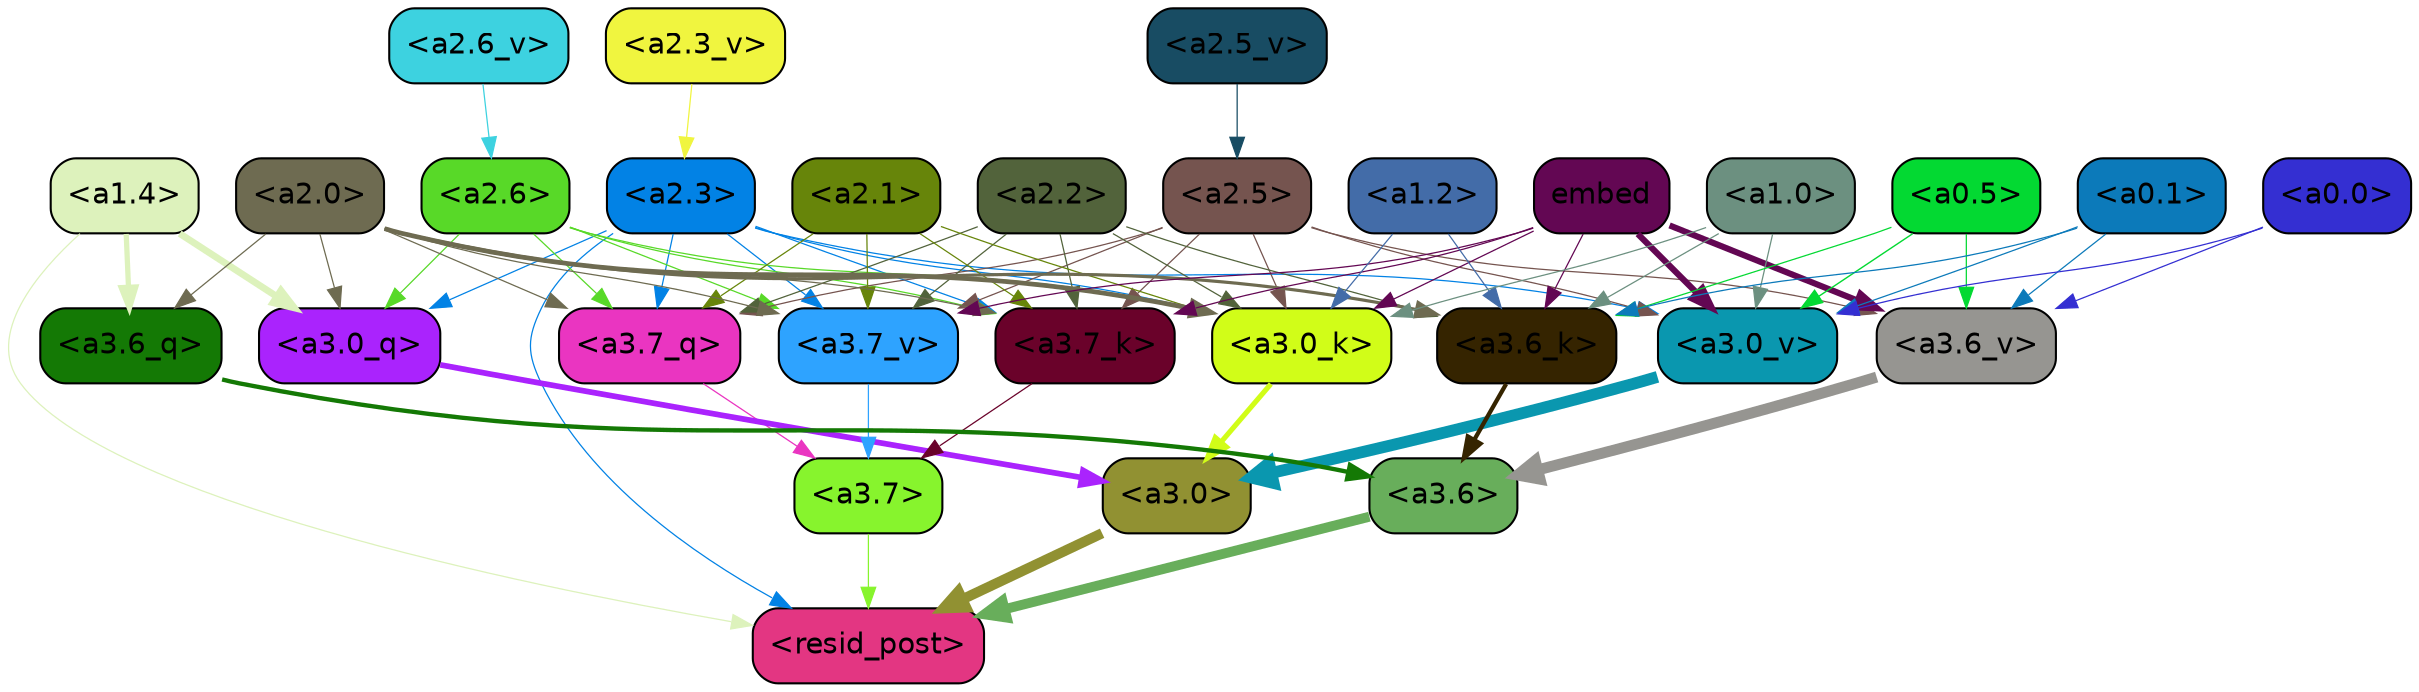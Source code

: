 strict digraph "" {
	graph [bgcolor=transparent,
		layout=dot,
		overlap=false,
		splines=true
	];
	"<a3.7>"	[color=black,
		fillcolor="#87f42d",
		fontname=Helvetica,
		shape=box,
		style="filled, rounded"];
	"<resid_post>"	[color=black,
		fillcolor="#e33682",
		fontname=Helvetica,
		shape=box,
		style="filled, rounded"];
	"<a3.7>" -> "<resid_post>"	[color="#87f42d",
		penwidth=0.6];
	"<a3.6>"	[color=black,
		fillcolor="#68ae5b",
		fontname=Helvetica,
		shape=box,
		style="filled, rounded"];
	"<a3.6>" -> "<resid_post>"	[color="#68ae5b",
		penwidth=4.753257989883423];
	"<a3.0>"	[color=black,
		fillcolor="#919132",
		fontname=Helvetica,
		shape=box,
		style="filled, rounded"];
	"<a3.0>" -> "<resid_post>"	[color="#919132",
		penwidth=4.90053927898407];
	"<a2.3>"	[color=black,
		fillcolor="#0282e5",
		fontname=Helvetica,
		shape=box,
		style="filled, rounded"];
	"<a2.3>" -> "<resid_post>"	[color="#0282e5",
		penwidth=0.6];
	"<a3.7_q>"	[color=black,
		fillcolor="#ea35c1",
		fontname=Helvetica,
		shape=box,
		style="filled, rounded"];
	"<a2.3>" -> "<a3.7_q>"	[color="#0282e5",
		penwidth=0.6];
	"<a3.0_q>"	[color=black,
		fillcolor="#aa23fd",
		fontname=Helvetica,
		shape=box,
		style="filled, rounded"];
	"<a2.3>" -> "<a3.0_q>"	[color="#0282e5",
		penwidth=0.6];
	"<a3.7_k>"	[color=black,
		fillcolor="#6a022a",
		fontname=Helvetica,
		shape=box,
		style="filled, rounded"];
	"<a2.3>" -> "<a3.7_k>"	[color="#0282e5",
		penwidth=0.6];
	"<a3.0_k>"	[color=black,
		fillcolor="#d1fd18",
		fontname=Helvetica,
		shape=box,
		style="filled, rounded"];
	"<a2.3>" -> "<a3.0_k>"	[color="#0282e5",
		penwidth=0.6];
	"<a3.7_v>"	[color=black,
		fillcolor="#2ea3ff",
		fontname=Helvetica,
		shape=box,
		style="filled, rounded"];
	"<a2.3>" -> "<a3.7_v>"	[color="#0282e5",
		penwidth=0.6];
	"<a3.0_v>"	[color=black,
		fillcolor="#0a97af",
		fontname=Helvetica,
		shape=box,
		style="filled, rounded"];
	"<a2.3>" -> "<a3.0_v>"	[color="#0282e5",
		penwidth=0.6];
	"<a1.4>"	[color=black,
		fillcolor="#ddf2bc",
		fontname=Helvetica,
		shape=box,
		style="filled, rounded"];
	"<a1.4>" -> "<resid_post>"	[color="#ddf2bc",
		penwidth=0.6];
	"<a3.6_q>"	[color=black,
		fillcolor="#147905",
		fontname=Helvetica,
		shape=box,
		style="filled, rounded"];
	"<a1.4>" -> "<a3.6_q>"	[color="#ddf2bc",
		penwidth=2.5149343013763428];
	"<a1.4>" -> "<a3.0_q>"	[color="#ddf2bc",
		penwidth=3.2760138511657715];
	"<a3.7_q>" -> "<a3.7>"	[color="#ea35c1",
		penwidth=0.6];
	"<a3.6_q>" -> "<a3.6>"	[color="#147905",
		penwidth=2.091020345687866];
	"<a3.0_q>" -> "<a3.0>"	[color="#aa23fd",
		penwidth=2.7421876192092896];
	"<a3.7_k>" -> "<a3.7>"	[color="#6a022a",
		penwidth=0.6];
	"<a3.6_k>"	[color=black,
		fillcolor="#352400",
		fontname=Helvetica,
		shape=box,
		style="filled, rounded"];
	"<a3.6_k>" -> "<a3.6>"	[color="#352400",
		penwidth=2.048597991466522];
	"<a3.0_k>" -> "<a3.0>"	[color="#d1fd18",
		penwidth=2.476402521133423];
	"<a3.7_v>" -> "<a3.7>"	[color="#2ea3ff",
		penwidth=0.6];
	"<a3.6_v>"	[color=black,
		fillcolor="#969591",
		fontname=Helvetica,
		shape=box,
		style="filled, rounded"];
	"<a3.6_v>" -> "<a3.6>"	[color="#969591",
		penwidth=5.2550448179244995];
	"<a3.0_v>" -> "<a3.0>"	[color="#0a97af",
		penwidth=5.652270674705505];
	"<a2.6>"	[color=black,
		fillcolor="#58d928",
		fontname=Helvetica,
		shape=box,
		style="filled, rounded"];
	"<a2.6>" -> "<a3.7_q>"	[color="#58d928",
		penwidth=0.6];
	"<a2.6>" -> "<a3.0_q>"	[color="#58d928",
		penwidth=0.6];
	"<a2.6>" -> "<a3.7_k>"	[color="#58d928",
		penwidth=0.6];
	"<a2.6>" -> "<a3.0_k>"	[color="#58d928",
		penwidth=0.6];
	"<a2.6>" -> "<a3.7_v>"	[color="#58d928",
		penwidth=0.6];
	"<a2.5>"	[color=black,
		fillcolor="#75544f",
		fontname=Helvetica,
		shape=box,
		style="filled, rounded"];
	"<a2.5>" -> "<a3.7_q>"	[color="#75544f",
		penwidth=0.6];
	"<a2.5>" -> "<a3.7_k>"	[color="#75544f",
		penwidth=0.6];
	"<a2.5>" -> "<a3.0_k>"	[color="#75544f",
		penwidth=0.6];
	"<a2.5>" -> "<a3.7_v>"	[color="#75544f",
		penwidth=0.6];
	"<a2.5>" -> "<a3.6_v>"	[color="#75544f",
		penwidth=0.6];
	"<a2.5>" -> "<a3.0_v>"	[color="#75544f",
		penwidth=0.6];
	"<a2.2>"	[color=black,
		fillcolor="#52633b",
		fontname=Helvetica,
		shape=box,
		style="filled, rounded"];
	"<a2.2>" -> "<a3.7_q>"	[color="#52633b",
		penwidth=0.6];
	"<a2.2>" -> "<a3.7_k>"	[color="#52633b",
		penwidth=0.6];
	"<a2.2>" -> "<a3.6_k>"	[color="#52633b",
		penwidth=0.6];
	"<a2.2>" -> "<a3.0_k>"	[color="#52633b",
		penwidth=0.6];
	"<a2.2>" -> "<a3.7_v>"	[color="#52633b",
		penwidth=0.6];
	"<a2.1>"	[color=black,
		fillcolor="#67850a",
		fontname=Helvetica,
		shape=box,
		style="filled, rounded"];
	"<a2.1>" -> "<a3.7_q>"	[color="#67850a",
		penwidth=0.6];
	"<a2.1>" -> "<a3.7_k>"	[color="#67850a",
		penwidth=0.6];
	"<a2.1>" -> "<a3.0_k>"	[color="#67850a",
		penwidth=0.6];
	"<a2.1>" -> "<a3.7_v>"	[color="#67850a",
		penwidth=0.6];
	"<a2.0>"	[color=black,
		fillcolor="#6e6b51",
		fontname=Helvetica,
		shape=box,
		style="filled, rounded"];
	"<a2.0>" -> "<a3.7_q>"	[color="#6e6b51",
		penwidth=0.6];
	"<a2.0>" -> "<a3.6_q>"	[color="#6e6b51",
		penwidth=0.6];
	"<a2.0>" -> "<a3.0_q>"	[color="#6e6b51",
		penwidth=0.6];
	"<a2.0>" -> "<a3.7_k>"	[color="#6e6b51",
		penwidth=0.6];
	"<a2.0>" -> "<a3.6_k>"	[color="#6e6b51",
		penwidth=1.5290023684501648];
	"<a2.0>" -> "<a3.0_k>"	[color="#6e6b51",
		penwidth=2.2635570764541626];
	"<a2.0>" -> "<a3.7_v>"	[color="#6e6b51",
		penwidth=0.6];
	embed	[color=black,
		fillcolor="#630753",
		fontname=Helvetica,
		shape=box,
		style="filled, rounded"];
	embed -> "<a3.7_k>"	[color="#630753",
		penwidth=0.6];
	embed -> "<a3.6_k>"	[color="#630753",
		penwidth=0.6];
	embed -> "<a3.0_k>"	[color="#630753",
		penwidth=0.6];
	embed -> "<a3.7_v>"	[color="#630753",
		penwidth=0.6];
	embed -> "<a3.6_v>"	[color="#630753",
		penwidth=2.9556376338005066];
	embed -> "<a3.0_v>"	[color="#630753",
		penwidth=2.972973108291626];
	"<a1.2>"	[color=black,
		fillcolor="#436ca8",
		fontname=Helvetica,
		shape=box,
		style="filled, rounded"];
	"<a1.2>" -> "<a3.6_k>"	[color="#436ca8",
		penwidth=0.6];
	"<a1.2>" -> "<a3.0_k>"	[color="#436ca8",
		penwidth=0.6];
	"<a1.0>"	[color=black,
		fillcolor="#6c9080",
		fontname=Helvetica,
		shape=box,
		style="filled, rounded"];
	"<a1.0>" -> "<a3.6_k>"	[color="#6c9080",
		penwidth=0.6];
	"<a1.0>" -> "<a3.0_k>"	[color="#6c9080",
		penwidth=0.6];
	"<a1.0>" -> "<a3.0_v>"	[color="#6c9080",
		penwidth=0.6];
	"<a0.5>"	[color=black,
		fillcolor="#03d932",
		fontname=Helvetica,
		shape=box,
		style="filled, rounded"];
	"<a0.5>" -> "<a3.6_k>"	[color="#03d932",
		penwidth=0.6];
	"<a0.5>" -> "<a3.6_v>"	[color="#03d932",
		penwidth=0.6];
	"<a0.5>" -> "<a3.0_v>"	[color="#03d932",
		penwidth=0.6790935099124908];
	"<a0.1>"	[color=black,
		fillcolor="#0c7aba",
		fontname=Helvetica,
		shape=box,
		style="filled, rounded"];
	"<a0.1>" -> "<a3.6_k>"	[color="#0c7aba",
		penwidth=0.6];
	"<a0.1>" -> "<a3.6_v>"	[color="#0c7aba",
		penwidth=0.6];
	"<a0.1>" -> "<a3.0_v>"	[color="#0c7aba",
		penwidth=0.6];
	"<a0.0>"	[color=black,
		fillcolor="#342fd2",
		fontname=Helvetica,
		shape=box,
		style="filled, rounded"];
	"<a0.0>" -> "<a3.6_v>"	[color="#342fd2",
		penwidth=0.6];
	"<a0.0>" -> "<a3.0_v>"	[color="#342fd2",
		penwidth=0.6];
	"<a2.6_v>"	[color=black,
		fillcolor="#3dd2e0",
		fontname=Helvetica,
		shape=box,
		style="filled, rounded"];
	"<a2.6_v>" -> "<a2.6>"	[color="#3dd2e0",
		penwidth=0.6];
	"<a2.5_v>"	[color=black,
		fillcolor="#184c63",
		fontname=Helvetica,
		shape=box,
		style="filled, rounded"];
	"<a2.5_v>" -> "<a2.5>"	[color="#184c63",
		penwidth=0.6];
	"<a2.3_v>"	[color=black,
		fillcolor="#f0f53f",
		fontname=Helvetica,
		shape=box,
		style="filled, rounded"];
	"<a2.3_v>" -> "<a2.3>"	[color="#f0f53f",
		penwidth=0.6];
}
